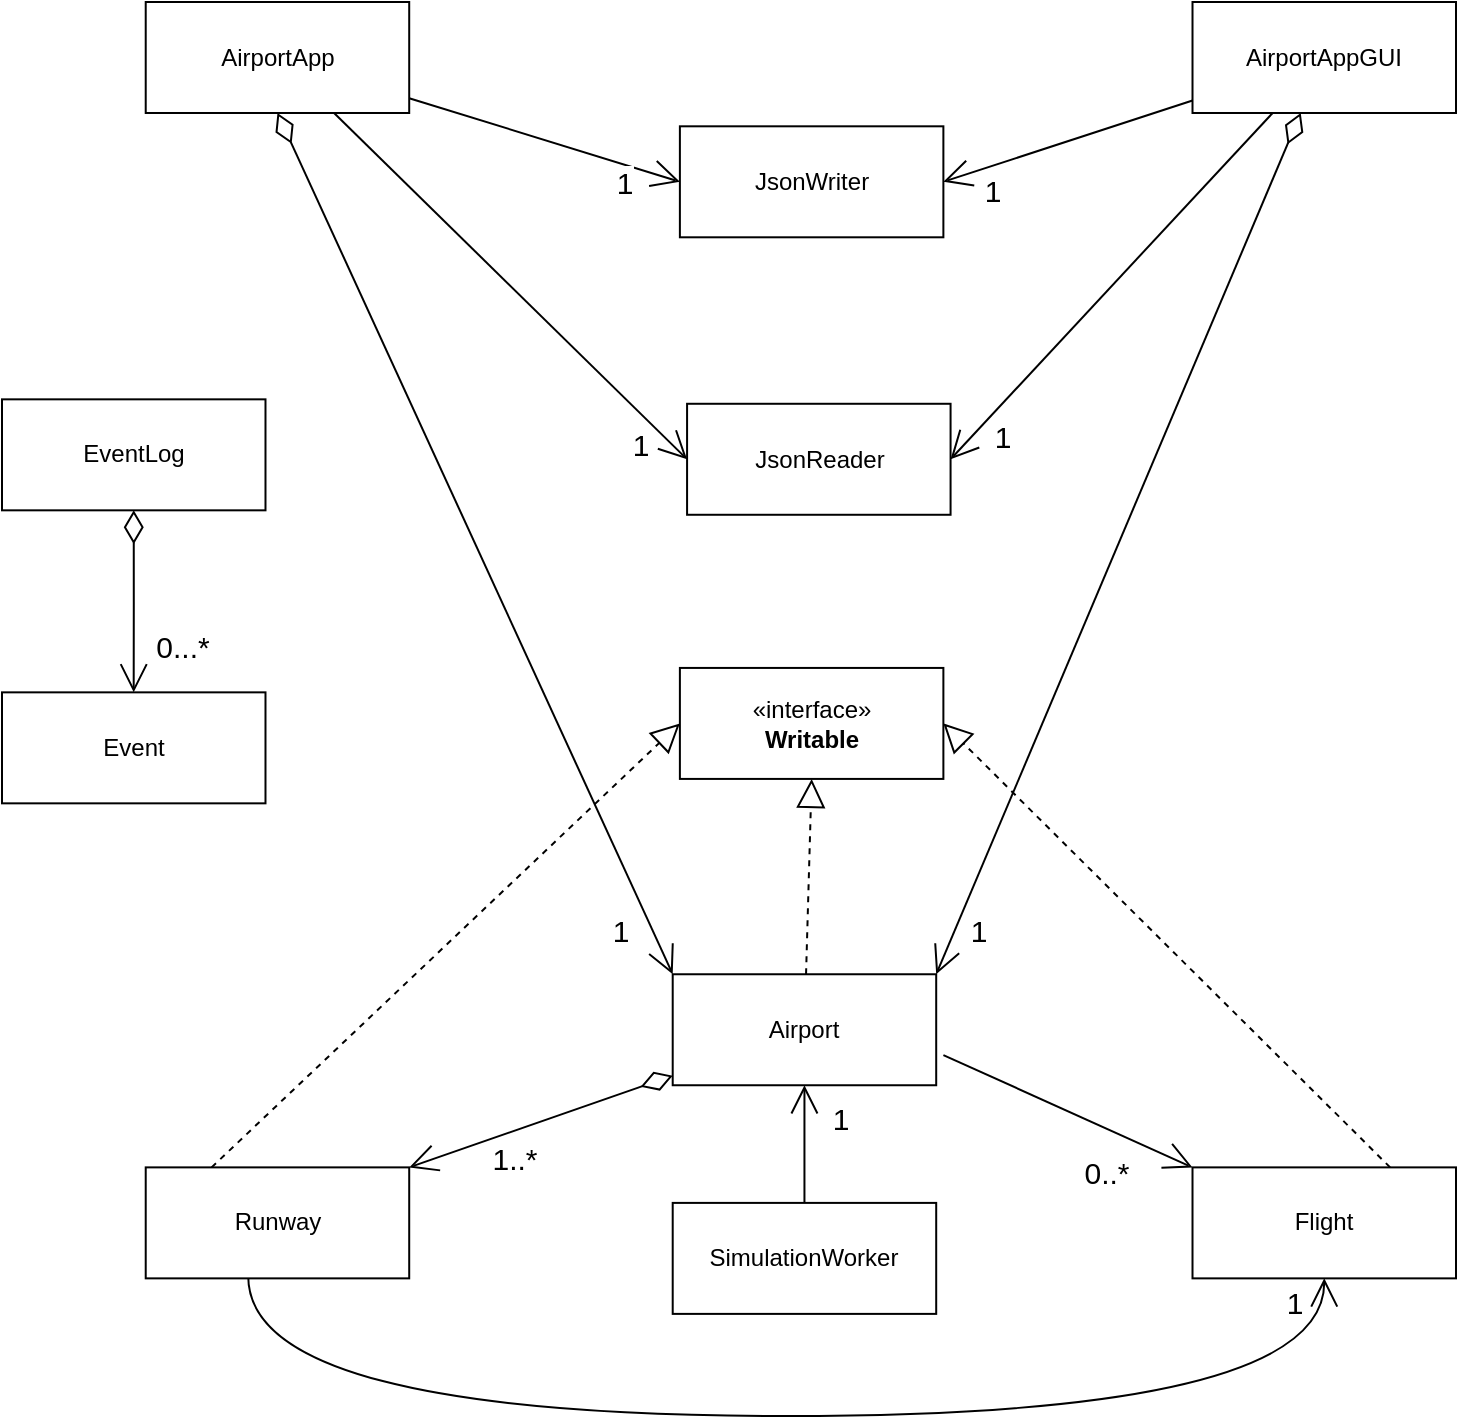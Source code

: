 <mxfile version="24.7.17">
  <diagram id="C5RBs43oDa-KdzZeNtuy" name="Page-1">
    <mxGraphModel dx="1440" dy="984" grid="0" gridSize="10" guides="1" tooltips="1" connect="1" arrows="1" fold="1" page="1" pageScale="1" pageWidth="1100" pageHeight="850" math="0" shadow="0">
      <root>
        <mxCell id="WIyWlLk6GJQsqaUBKTNV-0" />
        <mxCell id="WIyWlLk6GJQsqaUBKTNV-1" parent="WIyWlLk6GJQsqaUBKTNV-0" />
        <mxCell id="dkhZk1nOKH57T96soNZL-111" style="rounded=0;orthogonalLoop=1;jettySize=auto;html=1;entryX=0.5;entryY=1;entryDx=0;entryDy=0;dashed=1;endArrow=block;endFill=0;endSize=12;" parent="WIyWlLk6GJQsqaUBKTNV-1" source="dkhZk1nOKH57T96soNZL-88" target="dkhZk1nOKH57T96soNZL-91" edge="1">
          <mxGeometry relative="1" as="geometry" />
        </mxCell>
        <mxCell id="dkhZk1nOKH57T96soNZL-114" style="rounded=0;orthogonalLoop=1;jettySize=auto;html=1;entryX=1;entryY=0;entryDx=0;entryDy=0;endArrow=open;endFill=0;endSize=12;startSize=14;startArrow=diamondThin;startFill=0;" parent="WIyWlLk6GJQsqaUBKTNV-1" source="dkhZk1nOKH57T96soNZL-88" target="dkhZk1nOKH57T96soNZL-89" edge="1">
          <mxGeometry relative="1" as="geometry" />
        </mxCell>
        <mxCell id="dkhZk1nOKH57T96soNZL-223" value="&lt;font style=&quot;font-size: 15px;&quot;&gt;1..*&lt;/font&gt;" style="edgeLabel;html=1;align=center;verticalAlign=middle;resizable=0;points=[];container=0;" parent="dkhZk1nOKH57T96soNZL-114" vertex="1" connectable="0">
          <mxGeometry x="0.191" y="6" relative="1" as="geometry">
            <mxPoint x="-3" y="8" as="offset" />
          </mxGeometry>
        </mxCell>
        <mxCell id="dkhZk1nOKH57T96soNZL-115" style="rounded=0;orthogonalLoop=1;jettySize=auto;html=1;entryX=0;entryY=0;entryDx=0;entryDy=0;endSize=12;endArrow=open;endFill=0;" parent="WIyWlLk6GJQsqaUBKTNV-1" target="dkhZk1nOKH57T96soNZL-90" edge="1">
          <mxGeometry relative="1" as="geometry">
            <mxPoint x="633.694" y="588.522" as="sourcePoint" />
            <mxPoint x="705.555" y="604.736" as="targetPoint" />
          </mxGeometry>
        </mxCell>
        <mxCell id="dkhZk1nOKH57T96soNZL-88" value="Airport" style="html=1;whiteSpace=wrap;container=0;" parent="WIyWlLk6GJQsqaUBKTNV-1" vertex="1">
          <mxGeometry x="498.354" y="548.132" width="131.746" height="55.495" as="geometry" />
        </mxCell>
        <mxCell id="dkhZk1nOKH57T96soNZL-110" style="rounded=0;orthogonalLoop=1;jettySize=auto;html=1;dashed=1;endArrow=block;endFill=0;endSize=12;entryX=0;entryY=0.5;entryDx=0;entryDy=0;exitX=0.25;exitY=0;exitDx=0;exitDy=0;" parent="WIyWlLk6GJQsqaUBKTNV-1" source="dkhZk1nOKH57T96soNZL-89" target="dkhZk1nOKH57T96soNZL-91" edge="1">
          <mxGeometry relative="1" as="geometry" />
        </mxCell>
        <mxCell id="dkhZk1nOKH57T96soNZL-221" style="rounded=0;orthogonalLoop=1;jettySize=auto;html=1;exitX=0.389;exitY=0.981;exitDx=0;exitDy=0;exitPerimeter=0;entryX=0.5;entryY=1;entryDx=0;entryDy=0;edgeStyle=orthogonalEdgeStyle;endSize=12;endArrow=open;endFill=0;curved=1;" parent="WIyWlLk6GJQsqaUBKTNV-1" source="dkhZk1nOKH57T96soNZL-89" target="dkhZk1nOKH57T96soNZL-90" edge="1">
          <mxGeometry relative="1" as="geometry">
            <mxPoint x="407.329" y="705.736" as="sourcePoint" />
            <mxPoint x="682.799" y="705.736" as="targetPoint" />
            <Array as="points">
              <mxPoint x="286.362" y="769" />
              <mxPoint x="824.127" y="769" />
            </Array>
          </mxGeometry>
        </mxCell>
        <mxCell id="dkhZk1nOKH57T96soNZL-232" value="1" style="edgeLabel;html=1;align=center;verticalAlign=middle;resizable=0;points=[];container=0;fontSize=15;" parent="dkhZk1nOKH57T96soNZL-221" vertex="1" connectable="0">
          <mxGeometry x="0.823" y="-3" relative="1" as="geometry">
            <mxPoint x="-18" y="-48" as="offset" />
          </mxGeometry>
        </mxCell>
        <mxCell id="dkhZk1nOKH57T96soNZL-89" value="Runway" style="html=1;whiteSpace=wrap;container=0;" parent="WIyWlLk6GJQsqaUBKTNV-1" vertex="1">
          <mxGeometry x="234.862" y="644.692" width="131.746" height="55.495" as="geometry" />
        </mxCell>
        <mxCell id="dkhZk1nOKH57T96soNZL-112" style="rounded=0;orthogonalLoop=1;jettySize=auto;html=1;entryX=1;entryY=0.5;entryDx=0;entryDy=0;dashed=1;endArrow=block;endFill=0;endSize=12;exitX=0.75;exitY=0;exitDx=0;exitDy=0;" parent="WIyWlLk6GJQsqaUBKTNV-1" source="dkhZk1nOKH57T96soNZL-90" target="dkhZk1nOKH57T96soNZL-91" edge="1">
          <mxGeometry relative="1" as="geometry" />
        </mxCell>
        <mxCell id="dkhZk1nOKH57T96soNZL-90" value="Flight" style="html=1;whiteSpace=wrap;container=0;" parent="WIyWlLk6GJQsqaUBKTNV-1" vertex="1">
          <mxGeometry x="758.254" y="644.692" width="131.746" height="55.495" as="geometry" />
        </mxCell>
        <mxCell id="dkhZk1nOKH57T96soNZL-91" value="«interface»&lt;br&gt;&lt;b&gt;Writable&lt;/b&gt;" style="html=1;whiteSpace=wrap;container=0;" parent="WIyWlLk6GJQsqaUBKTNV-1" vertex="1">
          <mxGeometry x="501.947" y="394.967" width="131.746" height="55.495" as="geometry" />
        </mxCell>
        <mxCell id="dkhZk1nOKH57T96soNZL-92" value="Event" style="html=1;whiteSpace=wrap;container=0;" parent="WIyWlLk6GJQsqaUBKTNV-1" vertex="1">
          <mxGeometry x="163" y="407.176" width="131.746" height="55.495" as="geometry" />
        </mxCell>
        <mxCell id="dkhZk1nOKH57T96soNZL-93" value="EventLog" style="html=1;whiteSpace=wrap;container=0;" parent="WIyWlLk6GJQsqaUBKTNV-1" vertex="1">
          <mxGeometry x="163" y="260.67" width="131.746" height="55.495" as="geometry" />
        </mxCell>
        <mxCell id="dkhZk1nOKH57T96soNZL-96" value="JsonWriter" style="html=1;whiteSpace=wrap;container=0;" parent="WIyWlLk6GJQsqaUBKTNV-1" vertex="1">
          <mxGeometry x="501.947" y="124.154" width="131.746" height="55.495" as="geometry" />
        </mxCell>
        <mxCell id="dkhZk1nOKH57T96soNZL-97" value="JsonReader" style="html=1;whiteSpace=wrap;container=0;" parent="WIyWlLk6GJQsqaUBKTNV-1" vertex="1">
          <mxGeometry x="505.54" y="262.89" width="131.746" height="55.495" as="geometry" />
        </mxCell>
        <mxCell id="dkhZk1nOKH57T96soNZL-218" style="rounded=0;orthogonalLoop=1;jettySize=auto;html=1;entryX=1;entryY=0.5;entryDx=0;entryDy=0;endSize=12;endArrow=open;endFill=0;" parent="WIyWlLk6GJQsqaUBKTNV-1" source="dkhZk1nOKH57T96soNZL-98" target="dkhZk1nOKH57T96soNZL-97" edge="1">
          <mxGeometry relative="1" as="geometry" />
        </mxCell>
        <mxCell id="dkhZk1nOKH57T96soNZL-229" value="1" style="edgeLabel;html=1;align=center;verticalAlign=middle;resizable=0;points=[];container=0;fontSize=15;" parent="dkhZk1nOKH57T96soNZL-218" vertex="1" connectable="0">
          <mxGeometry x="0.682" y="-3" relative="1" as="geometry">
            <mxPoint x="2" y="18" as="offset" />
          </mxGeometry>
        </mxCell>
        <mxCell id="dkhZk1nOKH57T96soNZL-219" style="rounded=0;orthogonalLoop=1;jettySize=auto;html=1;entryX=1;entryY=0.5;entryDx=0;entryDy=0;endSize=12;endArrow=open;endFill=0;" parent="WIyWlLk6GJQsqaUBKTNV-1" source="dkhZk1nOKH57T96soNZL-98" target="dkhZk1nOKH57T96soNZL-96" edge="1">
          <mxGeometry relative="1" as="geometry" />
        </mxCell>
        <mxCell id="dkhZk1nOKH57T96soNZL-228" value="1" style="edgeLabel;html=1;align=center;verticalAlign=middle;resizable=0;points=[];container=0;fontSize=15;" parent="dkhZk1nOKH57T96soNZL-219" vertex="1" connectable="0">
          <mxGeometry x="0.577" y="-2" relative="1" as="geometry">
            <mxPoint x="-1" y="14" as="offset" />
          </mxGeometry>
        </mxCell>
        <mxCell id="dkhZk1nOKH57T96soNZL-220" style="rounded=0;orthogonalLoop=1;jettySize=auto;html=1;entryX=1;entryY=0;entryDx=0;entryDy=0;endSize=12;endArrow=open;endFill=0;startSize=14;startArrow=diamondThin;startFill=0;" parent="WIyWlLk6GJQsqaUBKTNV-1" source="dkhZk1nOKH57T96soNZL-98" target="dkhZk1nOKH57T96soNZL-88" edge="1">
          <mxGeometry relative="1" as="geometry" />
        </mxCell>
        <mxCell id="dkhZk1nOKH57T96soNZL-227" value="1" style="edgeLabel;html=1;align=center;verticalAlign=middle;resizable=0;points=[];container=0;fontSize=15;" parent="dkhZk1nOKH57T96soNZL-220" vertex="1" connectable="0">
          <mxGeometry x="0.741" y="1" relative="1" as="geometry">
            <mxPoint x="-4" y="33" as="offset" />
          </mxGeometry>
        </mxCell>
        <mxCell id="dkhZk1nOKH57T96soNZL-98" value="AirportAppGUI" style="html=1;whiteSpace=wrap;container=0;" parent="WIyWlLk6GJQsqaUBKTNV-1" vertex="1">
          <mxGeometry x="758.254" y="62" width="131.746" height="55.495" as="geometry" />
        </mxCell>
        <mxCell id="dkhZk1nOKH57T96soNZL-214" style="rounded=0;orthogonalLoop=1;jettySize=auto;html=1;entryX=0;entryY=0.5;entryDx=0;entryDy=0;endSize=12;endArrow=open;endFill=0;" parent="WIyWlLk6GJQsqaUBKTNV-1" source="dkhZk1nOKH57T96soNZL-99" target="dkhZk1nOKH57T96soNZL-97" edge="1">
          <mxGeometry relative="1" as="geometry" />
        </mxCell>
        <mxCell id="dkhZk1nOKH57T96soNZL-230" value="1" style="edgeLabel;html=1;align=center;verticalAlign=middle;resizable=0;points=[];container=0;fontSize=15;" parent="dkhZk1nOKH57T96soNZL-214" vertex="1" connectable="0">
          <mxGeometry x="0.73" relative="1" as="geometry">
            <mxPoint y="15" as="offset" />
          </mxGeometry>
        </mxCell>
        <mxCell id="dkhZk1nOKH57T96soNZL-216" style="rounded=0;orthogonalLoop=1;jettySize=auto;html=1;entryX=0;entryY=0.5;entryDx=0;entryDy=0;endSize=12;endArrow=open;endFill=0;" parent="WIyWlLk6GJQsqaUBKTNV-1" source="dkhZk1nOKH57T96soNZL-99" target="dkhZk1nOKH57T96soNZL-96" edge="1">
          <mxGeometry relative="1" as="geometry" />
        </mxCell>
        <mxCell id="dkhZk1nOKH57T96soNZL-231" value="1" style="edgeLabel;html=1;align=center;verticalAlign=middle;resizable=0;points=[];container=0;fontSize=15;" parent="dkhZk1nOKH57T96soNZL-216" vertex="1" connectable="0">
          <mxGeometry x="0.642" y="1" relative="1" as="geometry">
            <mxPoint x="-4" y="8" as="offset" />
          </mxGeometry>
        </mxCell>
        <mxCell id="dkhZk1nOKH57T96soNZL-99" value="AirportApp" style="html=1;whiteSpace=wrap;container=0;" parent="WIyWlLk6GJQsqaUBKTNV-1" vertex="1">
          <mxGeometry x="234.862" y="62" width="131.746" height="55.495" as="geometry" />
        </mxCell>
        <mxCell id="dkhZk1nOKH57T96soNZL-237" value="" style="edgeStyle=orthogonalEdgeStyle;rounded=0;orthogonalLoop=1;jettySize=auto;html=1;endSize=12;endArrow=open;endFill=0;" parent="WIyWlLk6GJQsqaUBKTNV-1" source="dkhZk1nOKH57T96soNZL-101" target="dkhZk1nOKH57T96soNZL-88" edge="1">
          <mxGeometry relative="1" as="geometry" />
        </mxCell>
        <mxCell id="dkhZk1nOKH57T96soNZL-238" value="1" style="edgeLabel;html=1;align=center;verticalAlign=middle;resizable=0;points=[];fontSize=15;container=0;" parent="dkhZk1nOKH57T96soNZL-237" vertex="1" connectable="0">
          <mxGeometry x="-0.016" y="-1" relative="1" as="geometry">
            <mxPoint x="17" y="-14" as="offset" />
          </mxGeometry>
        </mxCell>
        <mxCell id="dkhZk1nOKH57T96soNZL-101" value="SimulationWorker" style="html=1;whiteSpace=wrap;container=0;" parent="WIyWlLk6GJQsqaUBKTNV-1" vertex="1">
          <mxGeometry x="498.354" y="662.451" width="131.746" height="55.495" as="geometry" />
        </mxCell>
        <mxCell id="dkhZk1nOKH57T96soNZL-106" value="" style="endArrow=open;html=1;endSize=12;startArrow=diamondThin;startSize=14;startFill=0;edgeStyle=orthogonalEdgeStyle;align=left;verticalAlign=bottom;rounded=0;exitX=0.5;exitY=1;exitDx=0;exitDy=0;" parent="WIyWlLk6GJQsqaUBKTNV-1" source="dkhZk1nOKH57T96soNZL-93" target="dkhZk1nOKH57T96soNZL-92" edge="1">
          <mxGeometry x="-0.683" y="18" relative="1" as="geometry">
            <mxPoint x="558.239" y="282.868" as="sourcePoint" />
            <mxPoint x="737.893" y="282.868" as="targetPoint" />
            <mxPoint as="offset" />
          </mxGeometry>
        </mxCell>
        <mxCell id="dkhZk1nOKH57T96soNZL-108" value="0...*" style="edgeLabel;html=1;align=center;verticalAlign=middle;resizable=0;points=[];container=0;fontSize=15;" parent="dkhZk1nOKH57T96soNZL-106" vertex="1" connectable="0">
          <mxGeometry x="-0.463" y="1" relative="1" as="geometry">
            <mxPoint x="23" y="43" as="offset" />
          </mxGeometry>
        </mxCell>
        <mxCell id="dkhZk1nOKH57T96soNZL-224" value="&lt;font style=&quot;font-size: 15px;&quot;&gt;0..*&lt;/font&gt;" style="text;html=1;align=center;verticalAlign=middle;resizable=0;points=[];autosize=1;strokeColor=none;fillColor=none;container=0;" parent="WIyWlLk6GJQsqaUBKTNV-1" vertex="1">
          <mxGeometry x="694.776" y="632.484" width="41" height="30" as="geometry" />
        </mxCell>
        <mxCell id="dkhZk1nOKH57T96soNZL-226" value="1" style="text;html=1;align=center;verticalAlign=middle;resizable=0;points=[];autosize=1;strokeColor=none;fillColor=none;container=0;fontSize=15;" parent="WIyWlLk6GJQsqaUBKTNV-1" vertex="1">
          <mxGeometry x="458.83" y="510.615" width="26" height="30" as="geometry" />
        </mxCell>
        <mxCell id="dkhZk1nOKH57T96soNZL-240" value="" style="endArrow=open;html=1;endSize=12;startArrow=diamondThin;startSize=14;startFill=0;align=left;verticalAlign=bottom;rounded=0;exitX=0.5;exitY=1;exitDx=0;exitDy=0;entryX=0;entryY=0;entryDx=0;entryDy=0;" parent="WIyWlLk6GJQsqaUBKTNV-1" source="dkhZk1nOKH57T96soNZL-99" target="dkhZk1nOKH57T96soNZL-88" edge="1">
          <mxGeometry x="-0.683" y="18" relative="1" as="geometry">
            <mxPoint x="240.85" y="327.264" as="sourcePoint" />
            <mxPoint x="240.85" y="418.275" as="targetPoint" />
            <mxPoint as="offset" />
          </mxGeometry>
        </mxCell>
      </root>
    </mxGraphModel>
  </diagram>
</mxfile>
